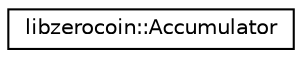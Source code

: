 digraph "Graphical Class Hierarchy"
{
 // LATEX_PDF_SIZE
  edge [fontname="Helvetica",fontsize="10",labelfontname="Helvetica",labelfontsize="10"];
  node [fontname="Helvetica",fontsize="10",shape=record];
  rankdir="LR";
  Node0 [label="libzerocoin::Accumulator",height=0.2,width=0.4,color="black", fillcolor="white", style="filled",URL="$classlibzerocoin_1_1_accumulator.html",tooltip="Implementation of the RSA-based accumulator."];
}
